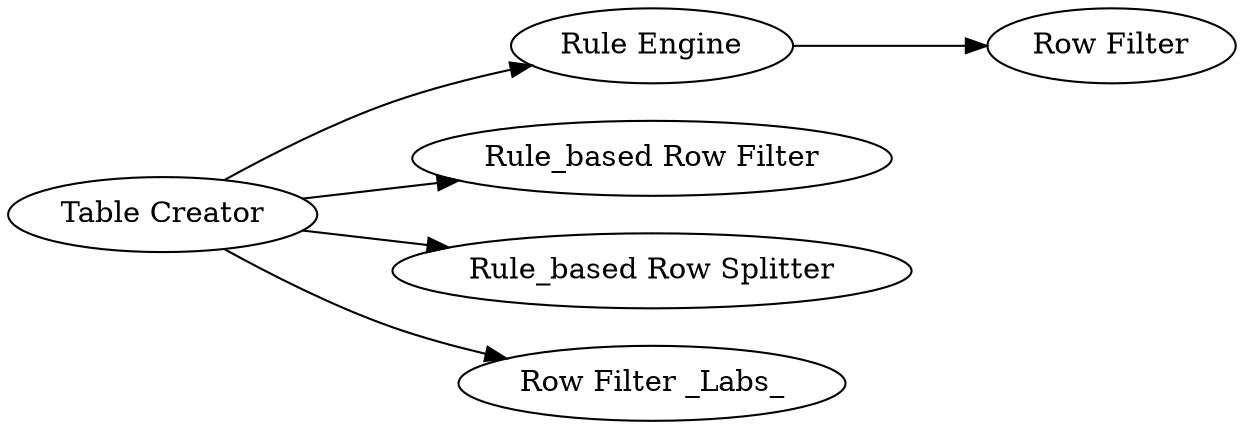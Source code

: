 digraph {
	3 -> 4
	1 -> 6
	1 -> 7
	1 -> 3
	1 -> 5
	5 [label="Row Filter _Labs_"]
	1 [label="Table Creator"]
	7 [label="Rule_based Row Splitter"]
	4 [label="Row Filter"]
	6 [label="Rule_based Row Filter"]
	3 [label="Rule Engine"]
	rankdir=LR
}
